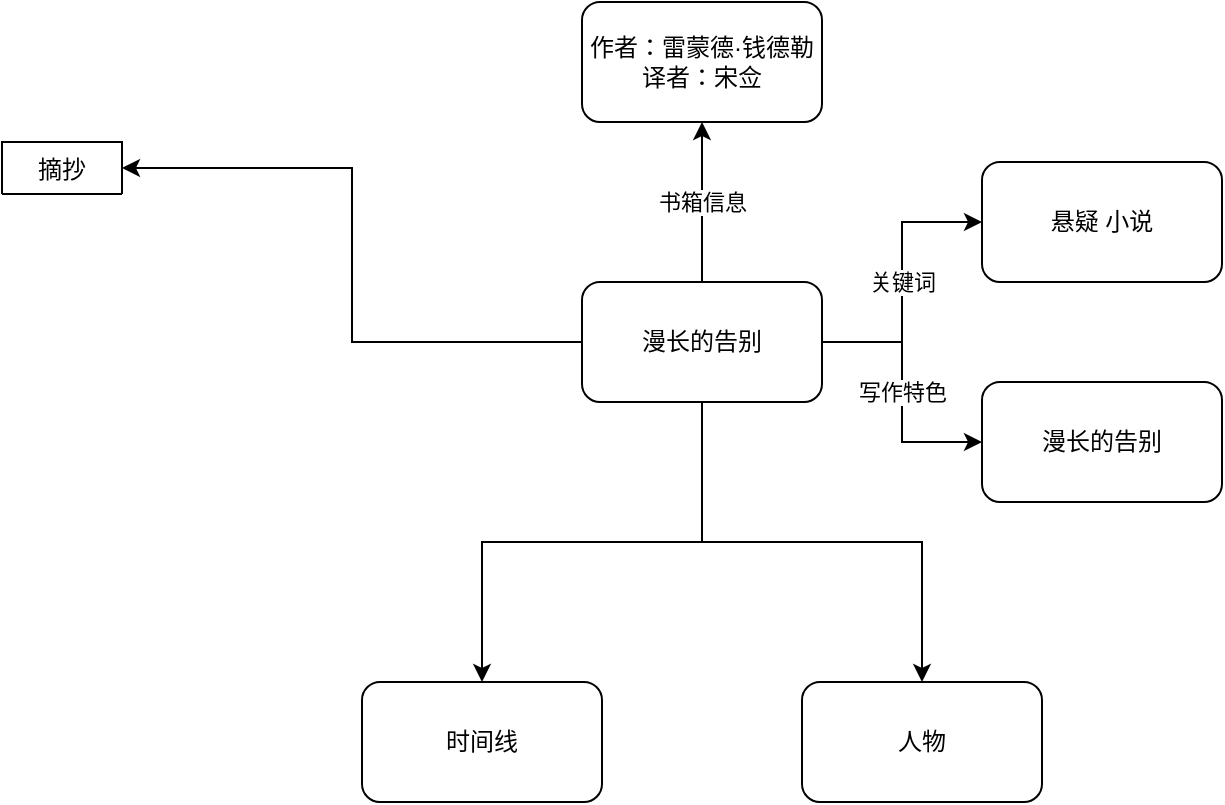 <mxfile version="13.6.2" type="device" pages="3"><diagram id="588ELKObxdWgsLSAAPTF" name="漫长的告别"><mxGraphModel dx="1102" dy="682" grid="1" gridSize="10" guides="1" tooltips="1" connect="1" arrows="1" fold="1" page="0" pageScale="1" pageWidth="827" pageHeight="1169" math="0" shadow="0"><root><mxCell id="0"/><mxCell id="1" parent="0"/><mxCell id="GXs-ZsNI0Eie8jjMxKnX-3" value="书箱信息" style="edgeStyle=orthogonalEdgeStyle;rounded=0;orthogonalLoop=1;jettySize=auto;html=1;" edge="1" parent="1" source="GXs-ZsNI0Eie8jjMxKnX-1" target="GXs-ZsNI0Eie8jjMxKnX-2"><mxGeometry relative="1" as="geometry"/></mxCell><mxCell id="GXs-ZsNI0Eie8jjMxKnX-5" value="" style="edgeStyle=orthogonalEdgeStyle;rounded=0;orthogonalLoop=1;jettySize=auto;html=1;" edge="1" parent="1" source="GXs-ZsNI0Eie8jjMxKnX-1" target="GXs-ZsNI0Eie8jjMxKnX-4"><mxGeometry relative="1" as="geometry"/></mxCell><mxCell id="GXs-ZsNI0Eie8jjMxKnX-7" value="" style="edgeStyle=orthogonalEdgeStyle;rounded=0;orthogonalLoop=1;jettySize=auto;html=1;" edge="1" parent="1" source="GXs-ZsNI0Eie8jjMxKnX-1" target="GXs-ZsNI0Eie8jjMxKnX-6"><mxGeometry relative="1" as="geometry"/></mxCell><mxCell id="GXs-ZsNI0Eie8jjMxKnX-9" value="写作特色" style="edgeStyle=orthogonalEdgeStyle;rounded=0;orthogonalLoop=1;jettySize=auto;html=1;entryX=0;entryY=0.5;entryDx=0;entryDy=0;" edge="1" parent="1" source="GXs-ZsNI0Eie8jjMxKnX-1" target="GXs-ZsNI0Eie8jjMxKnX-8"><mxGeometry relative="1" as="geometry"/></mxCell><mxCell id="GXs-ZsNI0Eie8jjMxKnX-12" value="关键词" style="edgeStyle=orthogonalEdgeStyle;rounded=0;orthogonalLoop=1;jettySize=auto;html=1;" edge="1" parent="1" source="GXs-ZsNI0Eie8jjMxKnX-1" target="GXs-ZsNI0Eie8jjMxKnX-11"><mxGeometry relative="1" as="geometry"/></mxCell><mxCell id="vKNQYlGIJf40LNnS4YVU-8" style="edgeStyle=orthogonalEdgeStyle;rounded=0;orthogonalLoop=1;jettySize=auto;html=1;exitX=0;exitY=0.5;exitDx=0;exitDy=0;entryX=1;entryY=0.5;entryDx=0;entryDy=0;" edge="1" parent="1" source="GXs-ZsNI0Eie8jjMxKnX-1" target="vKNQYlGIJf40LNnS4YVU-4"><mxGeometry relative="1" as="geometry"/></mxCell><mxCell id="GXs-ZsNI0Eie8jjMxKnX-1" value="漫长的告别" style="rounded=1;whiteSpace=wrap;html=1;" vertex="1" parent="1"><mxGeometry x="350" y="310" width="120" height="60" as="geometry"/></mxCell><mxCell id="GXs-ZsNI0Eie8jjMxKnX-2" value="作者：雷蒙德·钱德勒&lt;br&gt;译者：宋佥" style="rounded=1;whiteSpace=wrap;html=1;" vertex="1" parent="1"><mxGeometry x="350" y="170" width="120" height="60" as="geometry"/></mxCell><mxCell id="GXs-ZsNI0Eie8jjMxKnX-4" value="人物" style="rounded=1;whiteSpace=wrap;html=1;" vertex="1" parent="1"><mxGeometry x="460" y="510" width="120" height="60" as="geometry"/></mxCell><mxCell id="GXs-ZsNI0Eie8jjMxKnX-6" value="时间线" style="whiteSpace=wrap;html=1;rounded=1;" vertex="1" parent="1"><mxGeometry x="240" y="510" width="120" height="60" as="geometry"/></mxCell><mxCell id="GXs-ZsNI0Eie8jjMxKnX-8" value="漫长的告别" style="rounded=1;whiteSpace=wrap;html=1;" vertex="1" parent="1"><mxGeometry x="550" y="360" width="120" height="60" as="geometry"/></mxCell><mxCell id="GXs-ZsNI0Eie8jjMxKnX-11" value="悬疑 小说" style="rounded=1;whiteSpace=wrap;html=1;" vertex="1" parent="1"><mxGeometry x="550" y="250" width="120" height="60" as="geometry"/></mxCell><mxCell id="vKNQYlGIJf40LNnS4YVU-2" value="摘抄" style="swimlane;fontStyle=0;childLayout=stackLayout;horizontal=1;startSize=26;fillColor=none;horizontalStack=0;resizeParent=1;resizeParentMax=0;resizeLast=0;collapsible=1;marginBottom=0;" vertex="1" collapsed="1" parent="1"><mxGeometry x="60" y="240" width="60" height="26" as="geometry"><mxRectangle x="60" y="240" width="160" height="104" as="alternateBounds"/></mxGeometry></mxCell><mxCell id="vKNQYlGIJf40LNnS4YVU-3" value="Item 1" style="text;strokeColor=none;fillColor=none;align=left;verticalAlign=top;spacingLeft=4;spacingRight=4;overflow=hidden;rotatable=0;points=[[0,0.5],[1,0.5]];portConstraint=eastwest;" vertex="1" parent="vKNQYlGIJf40LNnS4YVU-2"><mxGeometry y="26" width="60" height="26" as="geometry"/></mxCell><mxCell id="vKNQYlGIJf40LNnS4YVU-4" value="Item 2" style="text;strokeColor=none;fillColor=none;align=left;verticalAlign=top;spacingLeft=4;spacingRight=4;overflow=hidden;rotatable=0;points=[[0,0.5],[1,0.5]];portConstraint=eastwest;" vertex="1" parent="vKNQYlGIJf40LNnS4YVU-2"><mxGeometry y="52" width="60" height="26" as="geometry"/></mxCell><mxCell id="vKNQYlGIJf40LNnS4YVU-5" value="Item 3" style="text;strokeColor=none;fillColor=none;align=left;verticalAlign=top;spacingLeft=4;spacingRight=4;overflow=hidden;rotatable=0;points=[[0,0.5],[1,0.5]];portConstraint=eastwest;" vertex="1" parent="vKNQYlGIJf40LNnS4YVU-2"><mxGeometry y="78" width="60" height="26" as="geometry"/></mxCell></root></mxGraphModel></diagram><diagram id="2hEnZ86U9ckXgMdMGHRk" name="人物关系"><mxGraphModel dx="1086" dy="666" grid="1" gridSize="10" guides="1" tooltips="1" connect="1" arrows="1" fold="1" page="1" pageScale="1" pageWidth="827" pageHeight="1169" math="0" shadow="0"><root><mxCell id="GkN5VnOIzLwxWvWghLIu-0"/><mxCell id="GkN5VnOIzLwxWvWghLIu-1" parent="GkN5VnOIzLwxWvWghLIu-0"/><mxCell id="TK5wzDu9uj7dFvKtzrhC-4" value="前妻" style="edgeStyle=orthogonalEdgeStyle;rounded=0;orthogonalLoop=1;jettySize=auto;html=1;exitX=0.5;exitY=1;exitDx=0;exitDy=0;entryX=0.5;entryY=0;entryDx=0;entryDy=0;" edge="1" parent="GkN5VnOIzLwxWvWghLIu-1" source="TK5wzDu9uj7dFvKtzrhC-0" target="TK5wzDu9uj7dFvKtzrhC-3"><mxGeometry relative="1" as="geometry"/></mxCell><mxCell id="TK5wzDu9uj7dFvKtzrhC-5" value="朋友" style="edgeStyle=orthogonalEdgeStyle;rounded=0;orthogonalLoop=1;jettySize=auto;html=1;exitX=0;exitY=0.5;exitDx=0;exitDy=0;entryX=1;entryY=0.5;entryDx=0;entryDy=0;" edge="1" parent="GkN5VnOIzLwxWvWghLIu-1" source="TK5wzDu9uj7dFvKtzrhC-0" target="TK5wzDu9uj7dFvKtzrhC-2"><mxGeometry relative="1" as="geometry"/></mxCell><mxCell id="TK5wzDu9uj7dFvKtzrhC-6" value="救助" style="edgeStyle=orthogonalEdgeStyle;rounded=0;orthogonalLoop=1;jettySize=auto;html=1;exitX=0;exitY=0.5;exitDx=0;exitDy=0;entryX=1;entryY=0.5;entryDx=0;entryDy=0;" edge="1" parent="GkN5VnOIzLwxWvWghLIu-1" source="TK5wzDu9uj7dFvKtzrhC-1" target="TK5wzDu9uj7dFvKtzrhC-0"><mxGeometry relative="1" as="geometry"/></mxCell><mxCell id="TK5wzDu9uj7dFvKtzrhC-0" value="特里·伦诺克斯" style="rounded=1;whiteSpace=wrap;html=1;" vertex="1" parent="GkN5VnOIzLwxWvWghLIu-1"><mxGeometry x="350" y="310" width="120" height="30" as="geometry"/></mxCell><mxCell id="TK5wzDu9uj7dFvKtzrhC-1" value="我&lt;br&gt;菲利普·马洛" style="rounded=1;whiteSpace=wrap;html=1;" vertex="1" parent="GkN5VnOIzLwxWvWghLIu-1"><mxGeometry x="590" y="310" width="120" height="30" as="geometry"/></mxCell><mxCell id="TK5wzDu9uj7dFvKtzrhC-2" value="兰迪·斯塔尔" style="rounded=1;whiteSpace=wrap;html=1;" vertex="1" parent="GkN5VnOIzLwxWvWghLIu-1"><mxGeometry x="170" y="310" width="120" height="30" as="geometry"/></mxCell><mxCell id="TK5wzDu9uj7dFvKtzrhC-3" value="西尔维娅·伦诺克斯" style="rounded=1;whiteSpace=wrap;html=1;" vertex="1" parent="GkN5VnOIzLwxWvWghLIu-1"><mxGeometry x="350" y="390" width="120" height="30" as="geometry"/></mxCell></root></mxGraphModel></diagram><diagram id="V-ExfUwDGMJ8ljxCkpKc" name="时间线"><mxGraphModel dx="1086" dy="266" grid="1" gridSize="10" guides="1" tooltips="1" connect="1" arrows="1" fold="1" page="0" pageScale="1" pageWidth="827" pageHeight="1169" math="0" shadow="0"><root><mxCell id="0LBeu7UeKpi8TZ2lnQkb-0"/><mxCell id="0LBeu7UeKpi8TZ2lnQkb-1" parent="0LBeu7UeKpi8TZ2lnQkb-0"/><mxCell id="4isxdqaXE-H4Dkg_MgJx-2" value="感恩节后的那个星期" style="edgeStyle=orthogonalEdgeStyle;rounded=0;orthogonalLoop=1;jettySize=auto;html=1;" edge="1" parent="0LBeu7UeKpi8TZ2lnQkb-1" source="4isxdqaXE-H4Dkg_MgJx-0" target="4isxdqaXE-H4Dkg_MgJx-1"><mxGeometry relative="1" as="geometry"/></mxCell><mxCell id="4isxdqaXE-H4Dkg_MgJx-0" value="我在俱乐部门口遇到酒醉的特里和他的前妻西尔维娅，前妻离他而去，我送他回家" style="rounded=1;whiteSpace=wrap;html=1;" vertex="1" parent="0LBeu7UeKpi8TZ2lnQkb-1"><mxGeometry x="90" y="820" width="160" height="100" as="geometry"/></mxCell><mxCell id="4isxdqaXE-H4Dkg_MgJx-1" value="我把特里从酒醉入狱的边缘解救出来，帮他赎回手提箱，特里以手提箱作为抵押借了钱去拉斯维加斯。西尔维娅打电话寻找特里。" style="rounded=1;whiteSpace=wrap;html=1;" vertex="1" parent="0LBeu7UeKpi8TZ2lnQkb-1"><mxGeometry x="430" y="820" width="160" height="100" as="geometry"/></mxCell><mxCell id="4isxdqaXE-H4Dkg_MgJx-12" value="地点" style="edgeStyle=orthogonalEdgeStyle;rounded=0;orthogonalLoop=1;jettySize=auto;html=1;" edge="1" parent="0LBeu7UeKpi8TZ2lnQkb-1" source="4isxdqaXE-H4Dkg_MgJx-0" target="4isxdqaXE-H4Dkg_MgJx-11"><mxGeometry relative="1" as="geometry"/></mxCell><mxCell id="4isxdqaXE-H4Dkg_MgJx-11" value="舞者&lt;br&gt;月桂谷，亚卡大街&lt;br&gt;韦斯特伍德" style="shape=callout;whiteSpace=wrap;html=1;perimeter=calloutPerimeter;position2=0.5;" vertex="1" parent="0LBeu7UeKpi8TZ2lnQkb-1"><mxGeometry x="110" y="670" width="120" height="80" as="geometry"/></mxCell><mxCell id="4isxdqaXE-H4Dkg_MgJx-14" value="地点" style="edgeStyle=orthogonalEdgeStyle;rounded=0;orthogonalLoop=1;jettySize=auto;html=1;" edge="1" parent="0LBeu7UeKpi8TZ2lnQkb-1" source="4isxdqaXE-H4Dkg_MgJx-1" target="4isxdqaXE-H4Dkg_MgJx-13"><mxGeometry relative="1" as="geometry"/></mxCell><mxCell id="4isxdqaXE-H4Dkg_MgJx-13" value="韦斯特伍德" style="shape=callout;whiteSpace=wrap;html=1;perimeter=calloutPerimeter;position2=0.5;" vertex="1" parent="0LBeu7UeKpi8TZ2lnQkb-1"><mxGeometry x="450" y="670" width="120" height="80" as="geometry"/></mxCell></root></mxGraphModel></diagram></mxfile>